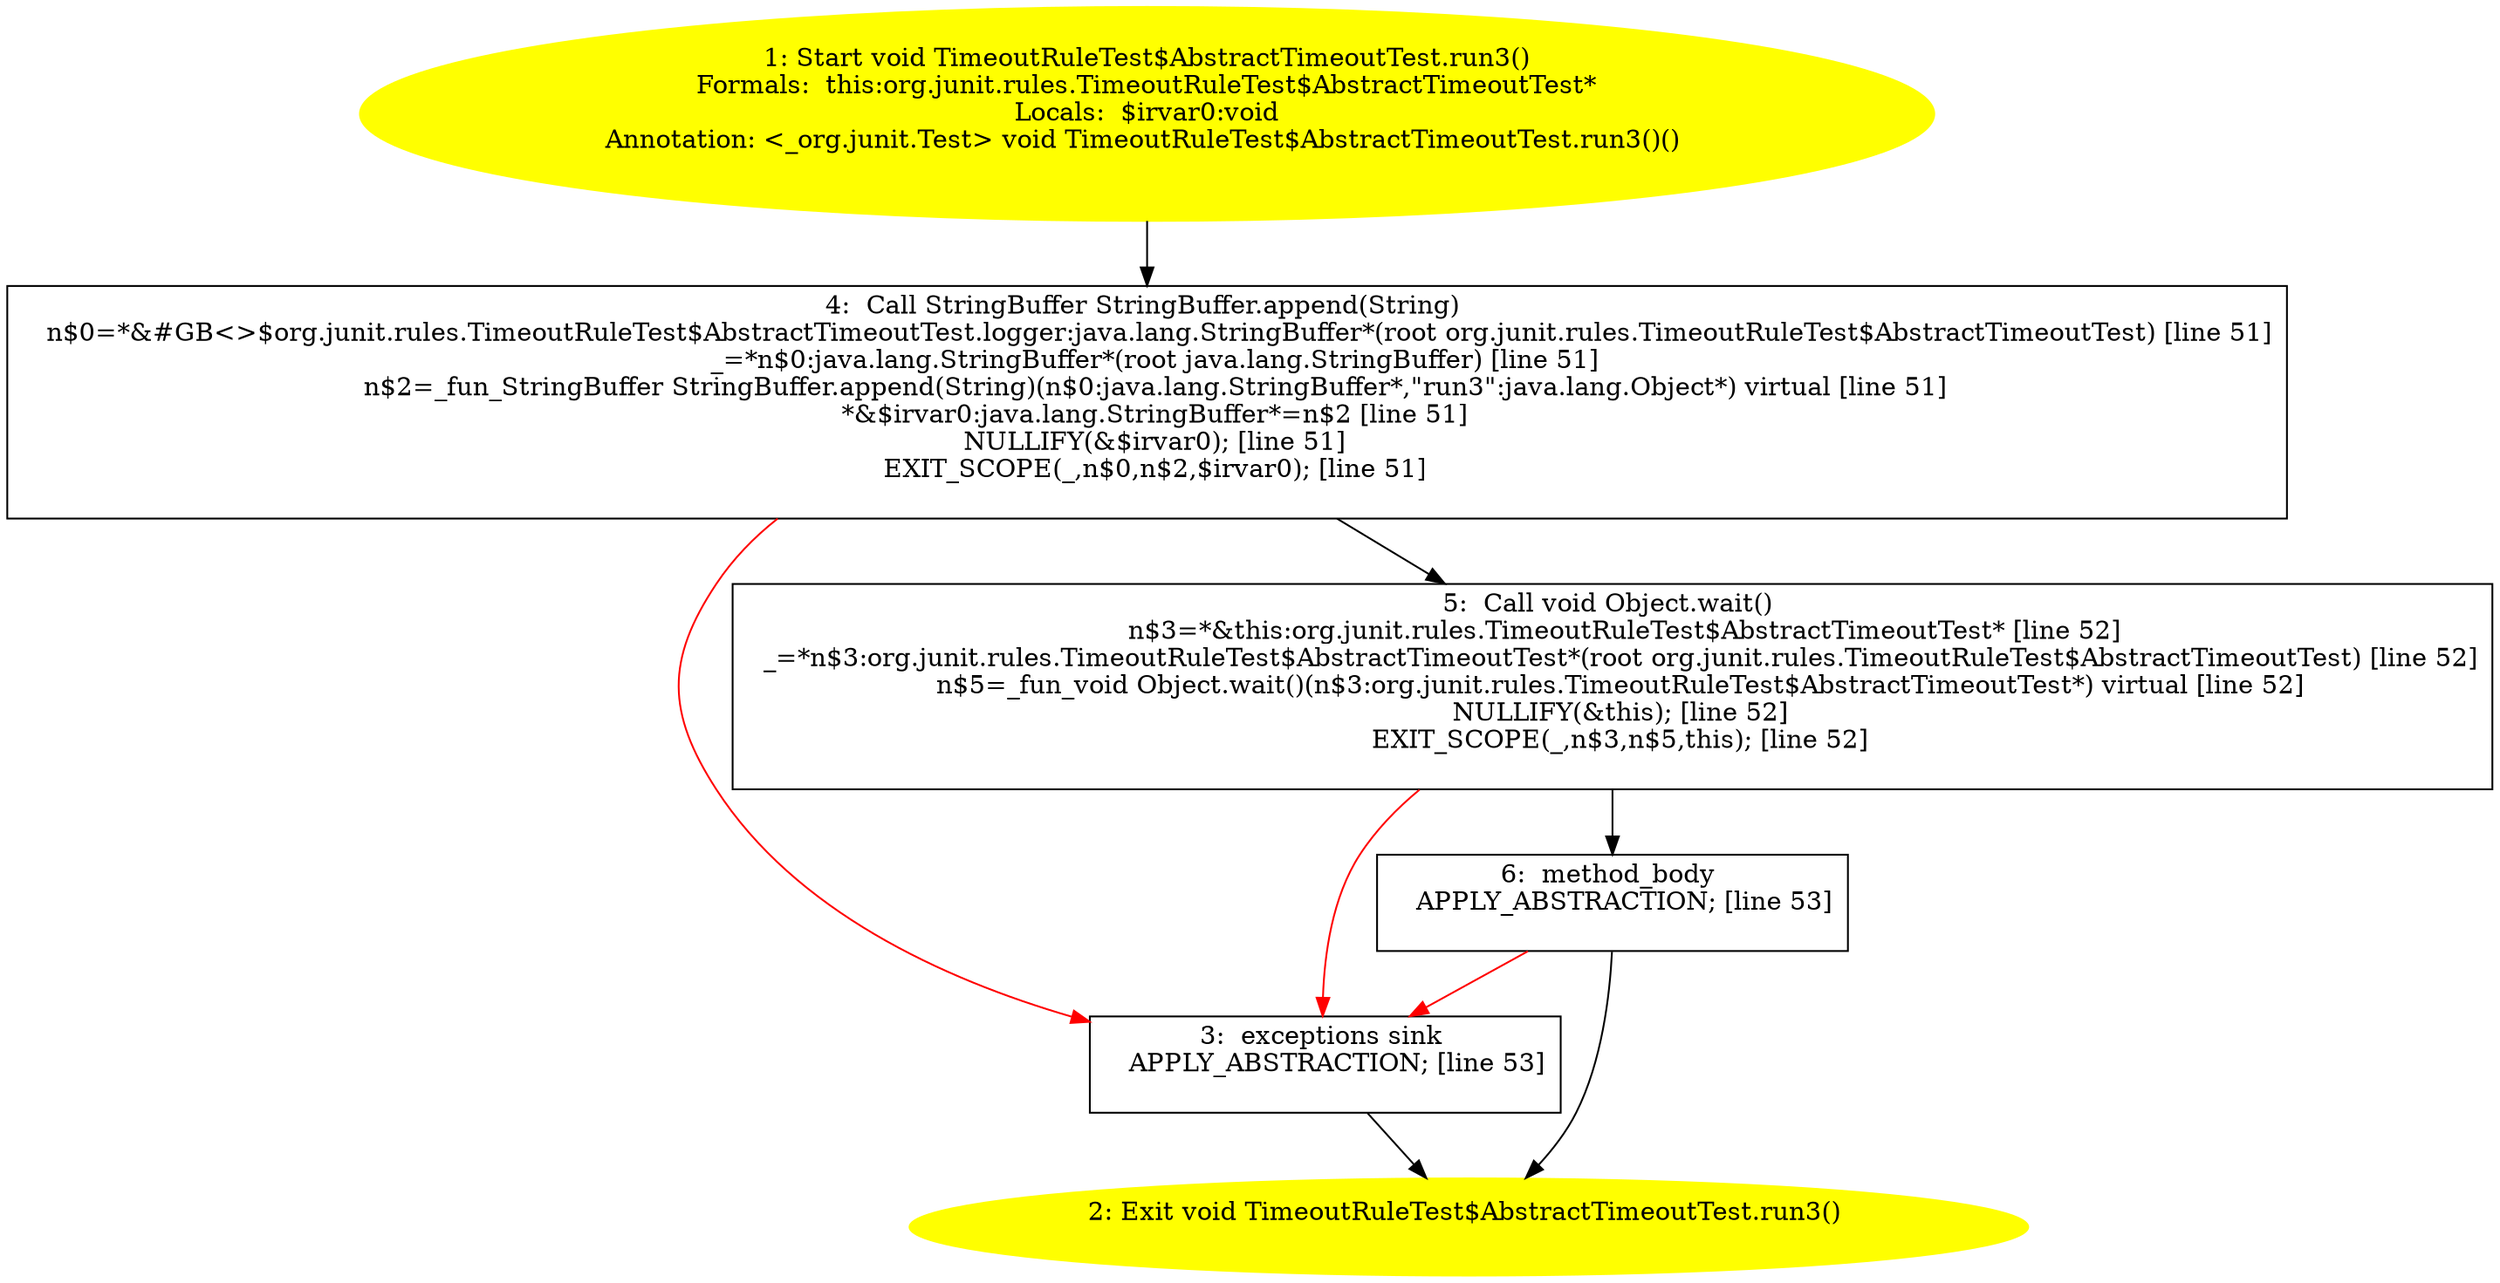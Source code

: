 /* @generated */
digraph cfg {
"org.junit.rules.TimeoutRuleTest$AbstractTimeoutTest.run3():void.798d517d8145dcaeb4b506771c280099_1" [label="1: Start void TimeoutRuleTest$AbstractTimeoutTest.run3()\nFormals:  this:org.junit.rules.TimeoutRuleTest$AbstractTimeoutTest*\nLocals:  $irvar0:void\nAnnotation: <_org.junit.Test> void TimeoutRuleTest$AbstractTimeoutTest.run3()() \n  " color=yellow style=filled]
	

	 "org.junit.rules.TimeoutRuleTest$AbstractTimeoutTest.run3():void.798d517d8145dcaeb4b506771c280099_1" -> "org.junit.rules.TimeoutRuleTest$AbstractTimeoutTest.run3():void.798d517d8145dcaeb4b506771c280099_4" ;
"org.junit.rules.TimeoutRuleTest$AbstractTimeoutTest.run3():void.798d517d8145dcaeb4b506771c280099_2" [label="2: Exit void TimeoutRuleTest$AbstractTimeoutTest.run3() \n  " color=yellow style=filled]
	

"org.junit.rules.TimeoutRuleTest$AbstractTimeoutTest.run3():void.798d517d8145dcaeb4b506771c280099_3" [label="3:  exceptions sink \n   APPLY_ABSTRACTION; [line 53]\n " shape="box"]
	

	 "org.junit.rules.TimeoutRuleTest$AbstractTimeoutTest.run3():void.798d517d8145dcaeb4b506771c280099_3" -> "org.junit.rules.TimeoutRuleTest$AbstractTimeoutTest.run3():void.798d517d8145dcaeb4b506771c280099_2" ;
"org.junit.rules.TimeoutRuleTest$AbstractTimeoutTest.run3():void.798d517d8145dcaeb4b506771c280099_4" [label="4:  Call StringBuffer StringBuffer.append(String) \n   n$0=*&#GB<>$org.junit.rules.TimeoutRuleTest$AbstractTimeoutTest.logger:java.lang.StringBuffer*(root org.junit.rules.TimeoutRuleTest$AbstractTimeoutTest) [line 51]\n  _=*n$0:java.lang.StringBuffer*(root java.lang.StringBuffer) [line 51]\n  n$2=_fun_StringBuffer StringBuffer.append(String)(n$0:java.lang.StringBuffer*,\"run3\":java.lang.Object*) virtual [line 51]\n  *&$irvar0:java.lang.StringBuffer*=n$2 [line 51]\n  NULLIFY(&$irvar0); [line 51]\n  EXIT_SCOPE(_,n$0,n$2,$irvar0); [line 51]\n " shape="box"]
	

	 "org.junit.rules.TimeoutRuleTest$AbstractTimeoutTest.run3():void.798d517d8145dcaeb4b506771c280099_4" -> "org.junit.rules.TimeoutRuleTest$AbstractTimeoutTest.run3():void.798d517d8145dcaeb4b506771c280099_5" ;
	 "org.junit.rules.TimeoutRuleTest$AbstractTimeoutTest.run3():void.798d517d8145dcaeb4b506771c280099_4" -> "org.junit.rules.TimeoutRuleTest$AbstractTimeoutTest.run3():void.798d517d8145dcaeb4b506771c280099_3" [color="red" ];
"org.junit.rules.TimeoutRuleTest$AbstractTimeoutTest.run3():void.798d517d8145dcaeb4b506771c280099_5" [label="5:  Call void Object.wait() \n   n$3=*&this:org.junit.rules.TimeoutRuleTest$AbstractTimeoutTest* [line 52]\n  _=*n$3:org.junit.rules.TimeoutRuleTest$AbstractTimeoutTest*(root org.junit.rules.TimeoutRuleTest$AbstractTimeoutTest) [line 52]\n  n$5=_fun_void Object.wait()(n$3:org.junit.rules.TimeoutRuleTest$AbstractTimeoutTest*) virtual [line 52]\n  NULLIFY(&this); [line 52]\n  EXIT_SCOPE(_,n$3,n$5,this); [line 52]\n " shape="box"]
	

	 "org.junit.rules.TimeoutRuleTest$AbstractTimeoutTest.run3():void.798d517d8145dcaeb4b506771c280099_5" -> "org.junit.rules.TimeoutRuleTest$AbstractTimeoutTest.run3():void.798d517d8145dcaeb4b506771c280099_6" ;
	 "org.junit.rules.TimeoutRuleTest$AbstractTimeoutTest.run3():void.798d517d8145dcaeb4b506771c280099_5" -> "org.junit.rules.TimeoutRuleTest$AbstractTimeoutTest.run3():void.798d517d8145dcaeb4b506771c280099_3" [color="red" ];
"org.junit.rules.TimeoutRuleTest$AbstractTimeoutTest.run3():void.798d517d8145dcaeb4b506771c280099_6" [label="6:  method_body \n   APPLY_ABSTRACTION; [line 53]\n " shape="box"]
	

	 "org.junit.rules.TimeoutRuleTest$AbstractTimeoutTest.run3():void.798d517d8145dcaeb4b506771c280099_6" -> "org.junit.rules.TimeoutRuleTest$AbstractTimeoutTest.run3():void.798d517d8145dcaeb4b506771c280099_2" ;
	 "org.junit.rules.TimeoutRuleTest$AbstractTimeoutTest.run3():void.798d517d8145dcaeb4b506771c280099_6" -> "org.junit.rules.TimeoutRuleTest$AbstractTimeoutTest.run3():void.798d517d8145dcaeb4b506771c280099_3" [color="red" ];
}
